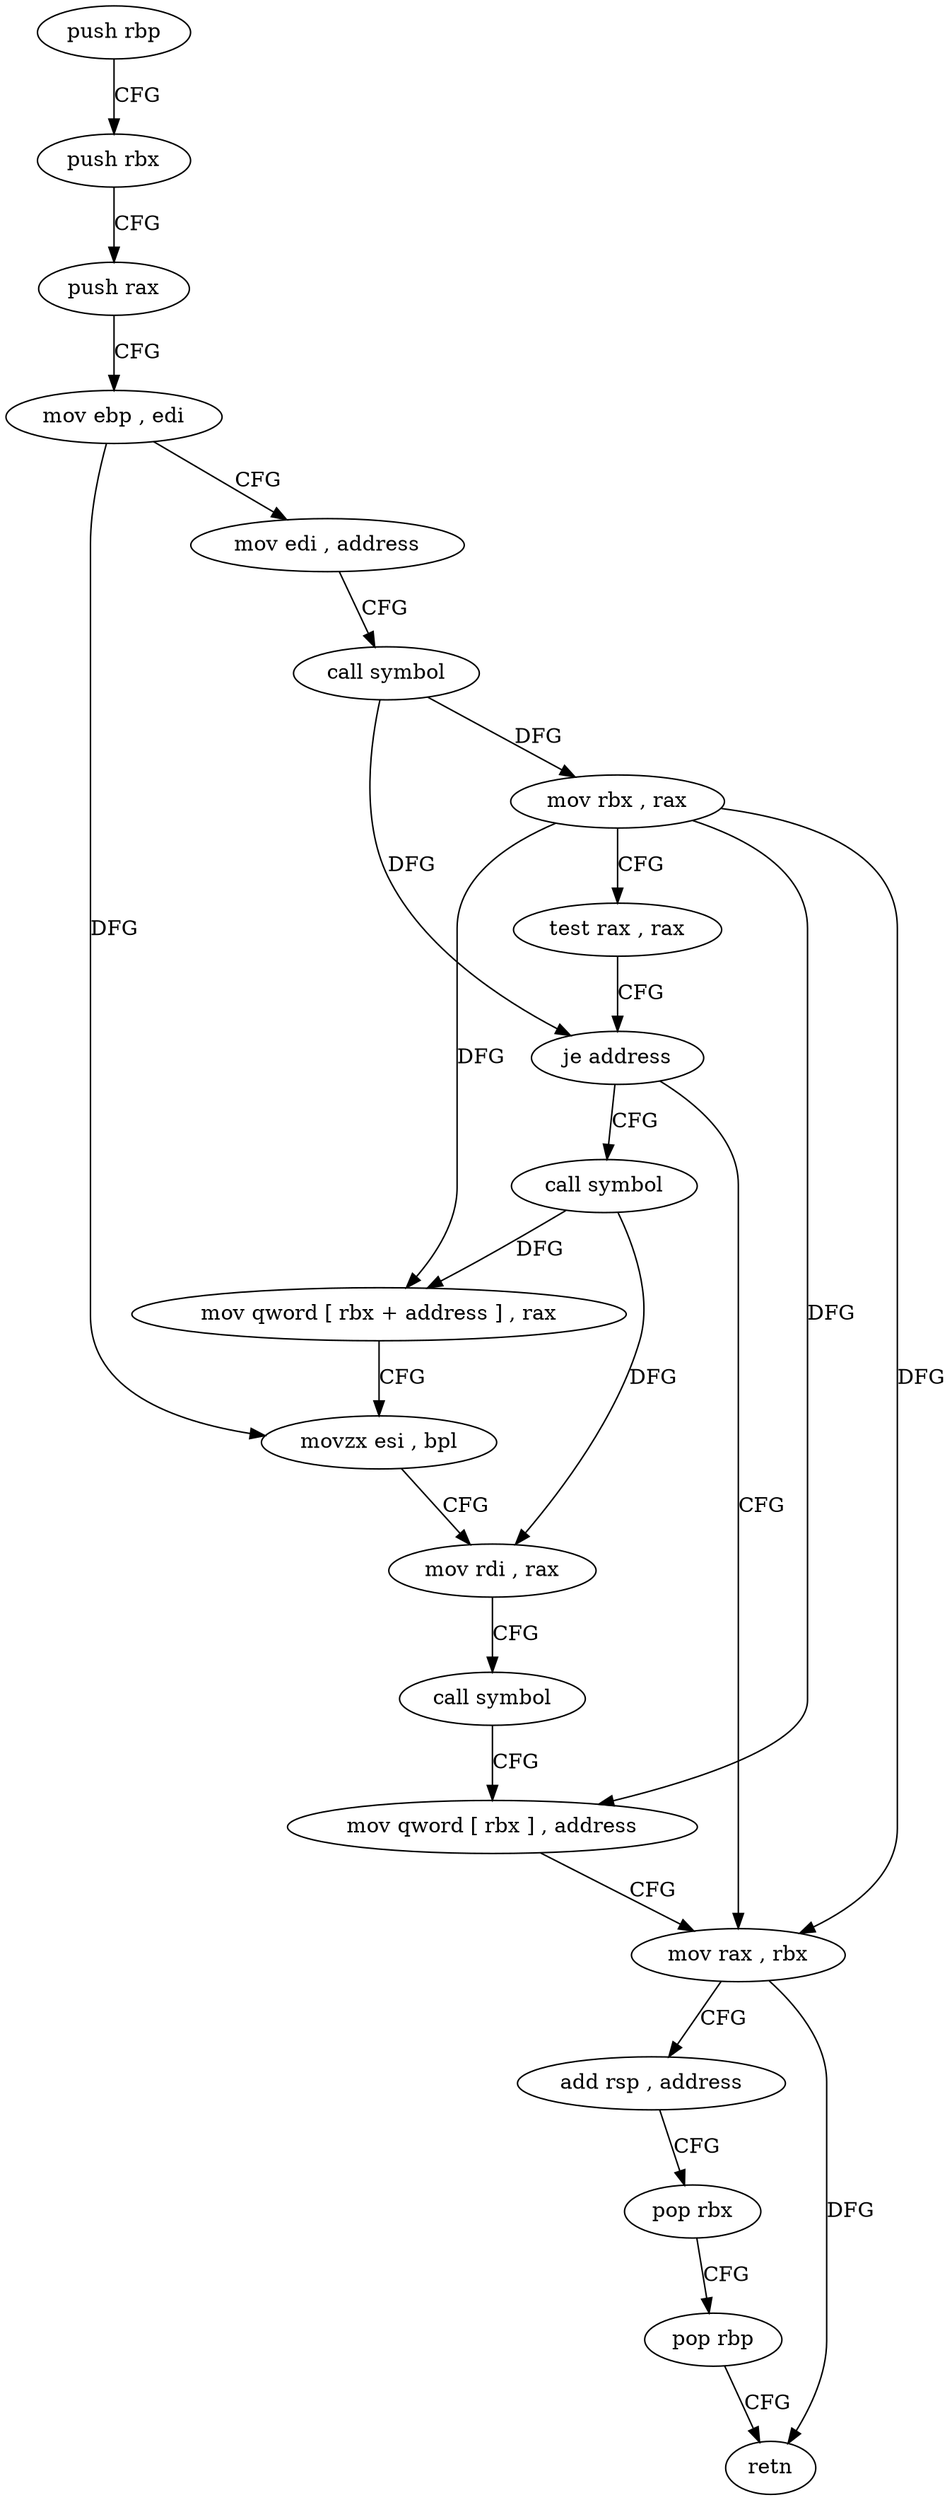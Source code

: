 digraph "func" {
"135120" [label = "push rbp" ]
"135121" [label = "push rbx" ]
"135122" [label = "push rax" ]
"135123" [label = "mov ebp , edi" ]
"135125" [label = "mov edi , address" ]
"135130" [label = "call symbol" ]
"135135" [label = "mov rbx , rax" ]
"135138" [label = "test rax , rax" ]
"135141" [label = "je address" ]
"135171" [label = "mov rax , rbx" ]
"135143" [label = "call symbol" ]
"135174" [label = "add rsp , address" ]
"135178" [label = "pop rbx" ]
"135179" [label = "pop rbp" ]
"135180" [label = "retn" ]
"135148" [label = "mov qword [ rbx + address ] , rax" ]
"135152" [label = "movzx esi , bpl" ]
"135156" [label = "mov rdi , rax" ]
"135159" [label = "call symbol" ]
"135164" [label = "mov qword [ rbx ] , address" ]
"135120" -> "135121" [ label = "CFG" ]
"135121" -> "135122" [ label = "CFG" ]
"135122" -> "135123" [ label = "CFG" ]
"135123" -> "135125" [ label = "CFG" ]
"135123" -> "135152" [ label = "DFG" ]
"135125" -> "135130" [ label = "CFG" ]
"135130" -> "135135" [ label = "DFG" ]
"135130" -> "135141" [ label = "DFG" ]
"135135" -> "135138" [ label = "CFG" ]
"135135" -> "135171" [ label = "DFG" ]
"135135" -> "135148" [ label = "DFG" ]
"135135" -> "135164" [ label = "DFG" ]
"135138" -> "135141" [ label = "CFG" ]
"135141" -> "135171" [ label = "CFG" ]
"135141" -> "135143" [ label = "CFG" ]
"135171" -> "135174" [ label = "CFG" ]
"135171" -> "135180" [ label = "DFG" ]
"135143" -> "135148" [ label = "DFG" ]
"135143" -> "135156" [ label = "DFG" ]
"135174" -> "135178" [ label = "CFG" ]
"135178" -> "135179" [ label = "CFG" ]
"135179" -> "135180" [ label = "CFG" ]
"135148" -> "135152" [ label = "CFG" ]
"135152" -> "135156" [ label = "CFG" ]
"135156" -> "135159" [ label = "CFG" ]
"135159" -> "135164" [ label = "CFG" ]
"135164" -> "135171" [ label = "CFG" ]
}
